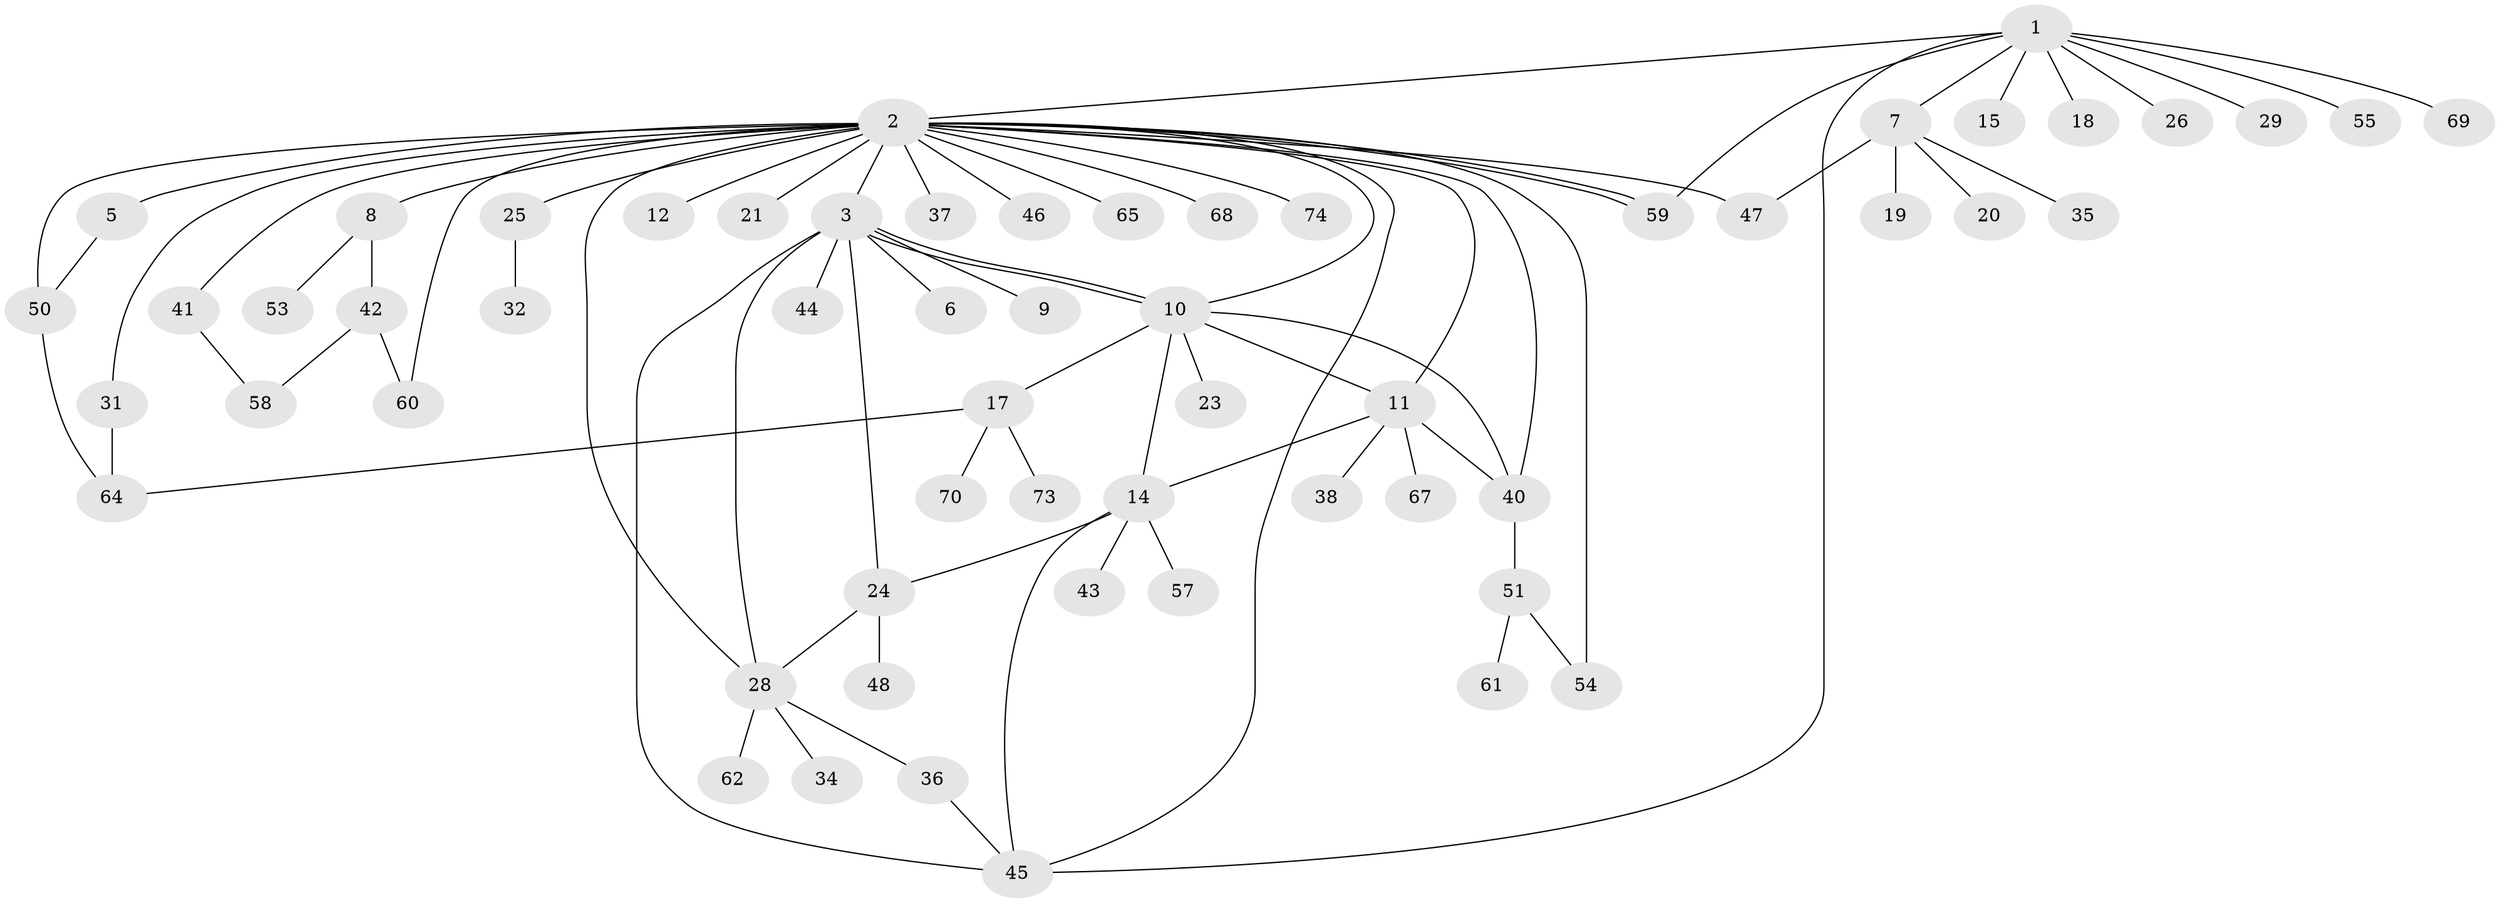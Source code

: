 // original degree distribution, {8: 0.01282051282051282, 20: 0.01282051282051282, 11: 0.01282051282051282, 14: 0.01282051282051282, 2: 0.16666666666666666, 1: 0.5128205128205128, 6: 0.038461538461538464, 4: 0.08974358974358974, 9: 0.01282051282051282, 5: 0.038461538461538464, 3: 0.08974358974358974}
// Generated by graph-tools (version 1.1) at 2025/41/03/06/25 10:41:49]
// undirected, 59 vertices, 80 edges
graph export_dot {
graph [start="1"]
  node [color=gray90,style=filled];
  1 [super="+13"];
  2 [super="+4"];
  3 [super="+63"];
  5;
  6;
  7 [super="+56"];
  8 [super="+77"];
  9;
  10 [super="+33"];
  11 [super="+16"];
  12;
  14 [super="+22"];
  15;
  17 [super="+30"];
  18;
  19;
  20;
  21;
  23;
  24 [super="+39"];
  25 [super="+27"];
  26;
  28 [super="+49"];
  29;
  31 [super="+52"];
  32;
  34;
  35;
  36;
  37;
  38;
  40;
  41;
  42 [super="+71"];
  43;
  44 [super="+66"];
  45 [super="+72"];
  46;
  47;
  48;
  50;
  51;
  53;
  54 [super="+75"];
  55;
  57;
  58 [super="+78"];
  59;
  60;
  61 [super="+76"];
  62;
  64;
  65;
  67;
  68;
  69;
  70;
  73;
  74;
  1 -- 2;
  1 -- 7;
  1 -- 15;
  1 -- 18;
  1 -- 26;
  1 -- 45;
  1 -- 69;
  1 -- 59;
  1 -- 29;
  1 -- 55;
  2 -- 3 [weight=2];
  2 -- 5;
  2 -- 10;
  2 -- 25 [weight=2];
  2 -- 31;
  2 -- 37;
  2 -- 40;
  2 -- 45;
  2 -- 46;
  2 -- 50 [weight=2];
  2 -- 54;
  2 -- 59;
  2 -- 59;
  2 -- 60;
  2 -- 65;
  2 -- 74;
  2 -- 68;
  2 -- 8;
  2 -- 41;
  2 -- 11;
  2 -- 12;
  2 -- 47;
  2 -- 21;
  2 -- 28;
  3 -- 6;
  3 -- 9;
  3 -- 10;
  3 -- 10;
  3 -- 28;
  3 -- 44;
  3 -- 45;
  3 -- 24;
  5 -- 50;
  7 -- 19;
  7 -- 20;
  7 -- 35;
  7 -- 47;
  8 -- 42;
  8 -- 53;
  10 -- 11;
  10 -- 14;
  10 -- 17;
  10 -- 23;
  10 -- 40;
  11 -- 40;
  11 -- 67;
  11 -- 38;
  11 -- 14;
  14 -- 24;
  14 -- 43;
  14 -- 45;
  14 -- 57;
  17 -- 64;
  17 -- 70;
  17 -- 73;
  24 -- 28;
  24 -- 48;
  25 -- 32;
  28 -- 34;
  28 -- 36;
  28 -- 62;
  31 -- 64;
  36 -- 45;
  40 -- 51;
  41 -- 58;
  42 -- 58;
  42 -- 60;
  50 -- 64;
  51 -- 54;
  51 -- 61;
}
